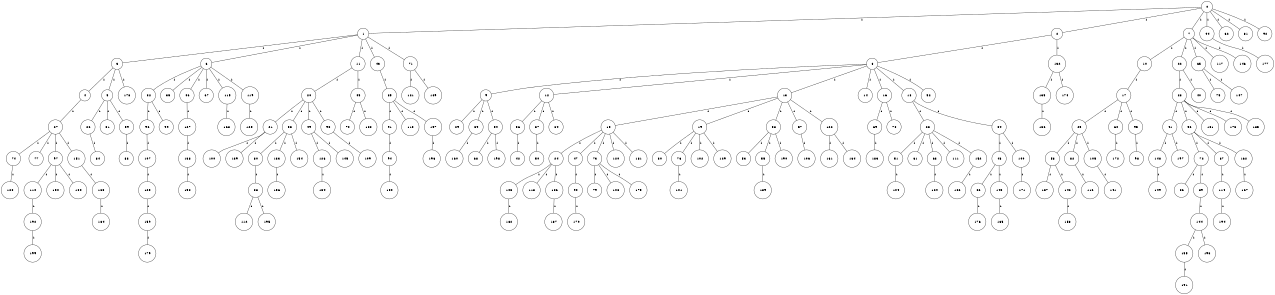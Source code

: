 graph G {
size="8.5,11;"
ratio = "expand;"
fixedsize="true;"
overlap="scale;"
node[shape=circle,width=.12,hight=.12,fontsize=12]
edge[fontsize=12]

0[label=" 0" color=black, pos="0.12573477,2.8822409!"];
1[label=" 1" color=black, pos="0.31239569,1.8416346!"];
2[label=" 2" color=black, pos="1.7777328,2.4018871!"];
3[label=" 3" color=black, pos="0.67210841,0.88198397!"];
4[label=" 4" color=black, pos="1.0567646,1.8168595!"];
5[label=" 5" color=black, pos="1.6154626,2.4567209!"];
6[label=" 6" color=black, pos="1.7239014,0.25023785!"];
7[label=" 7" color=black, pos="1.1533736,1.9619971!"];
8[label=" 8" color=black, pos="2.0688454,1.3928365!"];
9[label=" 9" color=black, pos="2.824143,2.0721966!"];
10[label=" 10" color=black, pos="2.8589895,0.70036368!"];
11[label=" 11" color=black, pos="1.3535575,1.4495007!"];
12[label=" 12" color=black, pos="0.92882364,1.0538503!"];
13[label=" 13" color=black, pos="2.2532515,0.43765922!"];
14[label=" 14" color=black, pos="0.52439606,0.77800997!"];
15[label=" 15" color=black, pos="1.1790687,2.9568781!"];
16[label=" 16" color=black, pos="0.58424504,1.6291553!"];
17[label=" 17" color=black, pos="0.58418565,1.0102638!"];
18[label=" 18" color=black, pos="2.1754356,0.97427313!"];
19[label=" 19" color=black, pos="2.2929751,2.9393151!"];
20[label=" 20" color=black, pos="2.690134,1.766085!"];
21[label=" 21" color=black, pos="0.50373662,0.92053842!"];
22[label=" 22" color=black, pos="1.8916413,1.7059024!"];
23[label=" 23" color=black, pos="0.43855543,0.31862412!"];
24[label=" 24" color=black, pos="0.012495081,0.43118851!"];
25[label=" 25" color=black, pos="2.6491313,1.0398559!"];
26[label=" 26" color=black, pos="0.15207981,1.35356!"];
27[label=" 27" color=black, pos="1.4379029,2.6668537!"];
28[label=" 28" color=black, pos="1.2860405,0.071422425!"];
29[label=" 29" color=black, pos="0.63668289,0.81790975!"];
30[label=" 30" color=black, pos="2.6905092,0.59903412!"];
31[label=" 31" color=black, pos="1.1865926,1.1518651!"];
32[label=" 32" color=black, pos="2.8654377,1.7957684!"];
33[label=" 33" color=black, pos="1.024506,2.3391359!"];
34[label=" 34" color=black, pos="2.8497534,1.6216407!"];
35[label=" 35" color=black, pos="1.9855709,0.41569317!"];
36[label=" 36" color=black, pos="1.7214331,2.0613884!"];
37[label=" 37" color=black, pos="2.4790764,2.8864402!"];
38[label=" 38" color=black, pos="1.4031103,2.2986503!"];
39[label=" 39" color=black, pos="1.4031325,0.78879064!"];
40[label=" 40" color=black, pos="2.0335691,1.7831392!"];
41[label=" 41" color=black, pos="2.4201834,1.2346609!"];
42[label=" 42" color=black, pos="1.8149709,0.55759305!"];
43[label=" 43" color=black, pos="0.14479599,1.0721531!"];
44[label=" 44" color=black, pos="2.4604018,2.2243451!"];
45[label=" 45" color=black, pos="2.0128397,1.1090639!"];
46[label=" 46" color=black, pos="0.59625957,1.0056529!"];
47[label=" 47" color=black, pos="1.8582297,2.2679623!"];
48[label=" 48" color=black, pos="2.3790026,1.949874!"];
49[label=" 49" color=black, pos="0.17337645,0.069122812!"];
50[label=" 50" color=black, pos="0.040836383,0.78888904!"];
51[label=" 51" color=black, pos="2.6000021,0.051861485!"];
52[label=" 52" color=black, pos="1.9945836,2.9998821!"];
53[label=" 53" color=black, pos="0.38699189,0.42337323!"];
54[label=" 54" color=black, pos="2.5166603,2.9826436!"];
55[label=" 55" color=black, pos="0.22346964,0.26668892!"];
56[label=" 56" color=black, pos="2.3017072,0.40165825!"];
57[label=" 57" color=black, pos="0.40109769,1.463431!"];
58[label=" 58" color=black, pos="0.097496926,0.62756644!"];
59[label=" 59" color=black, pos="1.1133622,0.7579029!"];
60[label=" 60" color=black, pos="1.9556345,0.11536904!"];
61[label=" 61" color=black, pos="2.8667311,0.32587788!"];
62[label=" 62" color=black, pos="2.9677684,1.7582815!"];
63[label=" 63" color=black, pos="0.55912725,1.7937103!"];
64[label=" 64" color=black, pos="2.2415333,1.3359182!"];
65[label=" 65" color=black, pos="1.6661496,0.084565009!"];
66[label=" 66" color=black, pos="0.051669214,0.4611455!"];
67[label=" 67" color=black, pos="0.39155938,0.27297713!"];
68[label=" 68" color=black, pos="2.9768334,1.6898203!"];
69[label=" 69" color=black, pos="0.92708844,1.226956!"];
70[label=" 70" color=black, pos="1.3242197,2.0860948!"];
71[label=" 71" color=black, pos="2.0102078,2.7441814!"];
72[label=" 72" color=black, pos="0.0751736,1.894372!"];
73[label=" 73" color=black, pos="2.8794488,1.5049697!"];
74[label=" 74" color=black, pos="1.6910685,0.096149349!"];
75[label=" 75" color=black, pos="0.18516357,2.4298218!"];
76[label=" 76" color=black, pos="2.7574726,0.0055615692!"];
77[label=" 77" color=black, pos="0.13534032,2.5794179!"];
78[label=" 78" color=black, pos="0.21775496,0.34290688!"];
79[label=" 79" color=black, pos="0.54531783,2.4797038!"];
80[label=" 80" color=black, pos="1.1671879,2.3618146!"];
81[label=" 81" color=black, pos="0.35301287,2.9777546!"];
82[label=" 82" color=black, pos="2.8328994,1.1267092!"];
83[label=" 83" color=black, pos="0.44303045,0.18006002!"];
84[label=" 84" color=black, pos="2.6761731,2.8850642!"];
85[label=" 85" color=black, pos="1.4181391,2.2710734!"];
86[label=" 86" color=black, pos="2.1299948,2.8638569!"];
87[label=" 87" color=black, pos="0.70106852,2.2958041!"];
88[label=" 88" color=black, pos="0.71763655,1.914893!"];
89[label=" 89" color=black, pos="1.5244029,2.1147308!"];
90[label=" 90" color=black, pos="0.96655162,0.37536538!"];
91[label=" 91" color=black, pos="1.7979709,1.6100852!"];
92[label=" 92" color=black, pos="2.741047,0.28565734!"];
93[label=" 93" color=black, pos="1.9596314,0.79508019!"];
94[label=" 94" color=black, pos="0.17071095,1.7649389!"];
95[label=" 95" color=black, pos="2.0024977,0.74003585!"];
96[label=" 96" color=black, pos="1.7183617,2.7907837!"];
97[label=" 97" color=black, pos="1.5475765,1.600067!"];
98[label=" 98" color=black, pos="2.1469544,1.9237102!"];
99[label=" 99" color=black, pos="1.5308578,2.4190693!"];
100[label=" 100" color=black, pos="2.0289447,2.4310909!"];
101[label=" 101" color=black, pos="0.26145731,2.0782024!"];
102[label=" 102" color=black, pos="0.8851081,2.3039477!"];
103[label=" 103" color=black, pos="1.9038843,0.60774014!"];
104[label=" 104" color=black, pos="2.6989124,1.8650105!"];
105[label=" 105" color=black, pos="1.3040383,2.7606171!"];
106[label=" 106" color=black, pos="2.4405099,2.395918!"];
107[label=" 107" color=black, pos="1.2181227,0.24327238!"];
108[label=" 108" color=black, pos="2.5197139,2.2356436!"];
109[label=" 109" color=black, pos="0.90053429,1.2133394!"];
110[label=" 110" color=black, pos="1.1569872,2.6732482!"];
111[label=" 111" color=black, pos="0.56127072,0.68311739!"];
112[label=" 112" color=black, pos="2.6795122,2.5066721!"];
113[label=" 113" color=black, pos="1.0132054,0.43454325!"];
114[label=" 114" color=black, pos="0.95161659,0.42508292!"];
115[label=" 115" color=black, pos="0.64544851,2.4168067!"];
116[label=" 116" color=black, pos="0.34271853,0.94633355!"];
117[label=" 117" color=black, pos="2.9662962,0.028895207!"];
118[label=" 118" color=black, pos="2.6769601,1.1841549!"];
119[label=" 119" color=black, pos="1.9831318,0.498414!"];
120[label=" 120" color=black, pos="0.41540022,0.6461946!"];
121[label=" 121" color=black, pos="0.2723754,1.8823209!"];
122[label=" 122" color=black, pos="1.9111991,1.3937313!"];
123[label=" 123" color=black, pos="2.9757591,2.72181!"];
124[label=" 124" color=black, pos="2.4629883,2.5617305!"];
125[label=" 125" color=black, pos="0.82781652,1.552568!"];
126[label=" 126" color=black, pos="2.2927691,0.74300748!"];
127[label=" 127" color=black, pos="2.6039952,1.938545!"];
128[label=" 128" color=black, pos="2.2465076,1.4480011!"];
129[label=" 129" color=black, pos="2.6654775,1.742875!"];
130[label=" 130" color=black, pos="2.6377258,0.13332418!"];
131[label=" 131" color=black, pos="0.94714432,2.9319626!"];
132[label=" 132" color=black, pos="1.5232777,1.8394171!"];
133[label=" 133" color=black, pos="0.084318763,2.8558709!"];
134[label=" 134" color=black, pos="2.128708,2.6529889!"];
135[label=" 135" color=black, pos="1.8402998,2.7520986!"];
136[label=" 136" color=black, pos="0.1762735,2.6056905!"];
137[label=" 137" color=black, pos="1.5304216,2.4184275!"];
138[label=" 138" color=black, pos="2.4851718,2.7816324!"];
139[label=" 139" color=black, pos="0.4068859,1.8424487!"];
140[label=" 140" color=black, pos="1.2072881,1.2812579!"];
141[label=" 141" color=black, pos="0.073850966,0.66869473!"];
142[label=" 142" color=black, pos="1.7360071,2.9352621!"];
143[label=" 143" color=black, pos="1.9132175,2.6631144!"];
144[label=" 144" color=black, pos="0.88746039,0.93124194!"];
145[label=" 145" color=black, pos="1.6173704,2.5860295!"];
146[label=" 146" color=black, pos="2.9014212,1.5348584!"];
147[label=" 147" color=black, pos="0.081256826,0.23847074!"];
148[label=" 148" color=black, pos="1.059173,2.5801517!"];
149[label=" 149" color=black, pos="0.65685732,0.33558293!"];
150[label=" 150" color=black, pos="0.57053003,2.9691713!"];
151[label=" 151" color=black, pos="2.9582058,1.5732385!"];
152[label=" 152" color=black, pos="1.9010906,1.2635482!"];
153[label=" 153" color=black, pos="1.8541499,0.62100328!"];
154[label=" 154" color=black, pos="2.2172395,0.063878228!"];
155[label=" 155" color=black, pos="0.53316881,2.5870412!"];
156[label=" 156" color=black, pos="0.82207756,2.7253658!"];
157[label=" 157" color=black, pos="2.4160394,2.8717993!"];
158[label=" 158" color=black, pos="2.3317938,2.4703169!"];
159[label=" 159" color=black, pos="2.4732563,2.1356658!"];
160[label=" 160" color=black, pos="1.5480358,0.89280801!"];
161[label=" 161" color=black, pos="1.2487917,2.1577568!"];
162[label=" 162" color=black, pos="0.66967296,1.7645275!"];
163[label=" 163" color=black, pos="1.523984,1.7951836!"];
164[label=" 164" color=black, pos="0.51876166,2.8249964!"];
165[label=" 165" color=black, pos="0.58149809,2.9213705!"];
166[label=" 166" color=black, pos="0.53776629,1.2032915!"];
167[label=" 167" color=black, pos="1.4352428,2.3853696!"];
168[label=" 168" color=black, pos="2.7381712,2.3854642!"];
169[label=" 169" color=black, pos="1.7919889,2.452994!"];
170[label=" 170" color=black, pos="0.76485594,1.6645036!"];
171[label=" 171" color=black, pos="1.5690902,1.6349014!"];
172[label=" 172" color=black, pos="0.98023659,0.022652952!"];
173[label=" 173" color=black, pos="1.1566935,1.4750266!"];
174[label=" 174" color=black, pos="0.33571083,2.7054824!"];
175[label=" 175" color=black, pos="1.0172753,1.7542321!"];
176[label=" 176" color=black, pos="1.3690296,1.7424094!"];
177[label=" 177" color=black, pos="2.6829173,0.62268035!"];
178[label=" 178" color=black, pos="1.4129249,1.7366131!"];
179[label=" 179" color=black, pos="1.7468712,0.069867084!"];
180[label=" 180" color=black, pos="2.8314123,2.2888425!"];
181[label=" 181" color=black, pos="1.0365435,1.6825656!"];
182[label=" 182" color=black, pos="2.442187,1.1432079!"];
183[label=" 183" color=black, pos="2.4789,0.21490878!"];
184[label=" 184" color=black, pos="2.0371364,1.0089481!"];
185[label=" 185" color=black, pos="0.15272157,2.1678269!"];
186[label=" 186" color=black, pos="0.91881238,2.5476617!"];
187[label=" 187" color=black, pos="2.2759545,1.3927913!"];
188[label=" 188" color=black, pos="1.7100488,0.095472718!"];
189[label=" 189" color=black, pos="0.44550283,0.11884659!"];
190[label=" 190" color=black, pos="1.1660863,0.34715217!"];
191[label=" 191" color=black, pos="0.15949451,0.49291585!"];
192[label=" 192" color=black, pos="0.51937911,0.91668452!"];
193[label=" 193" color=black, pos="2.1334923,1.2377472!"];
194[label=" 194" color=black, pos="2.9889514,0.71798827!"];
195[label=" 195" color=black, pos="2.4029377,2.3722728!"];
196[label=" 196" color=black, pos="0.79241343,2.8595788!"];
197[label=" 197" color=black, pos="2.2457838,1.1256061!"];
198[label=" 198" color=black, pos="1.2404799,0.056856426!"];
199[label=" 199" color=black, pos="0.034819268,0.59660524!"];
0--1[label="1"]
0--2[label="1"]
0--7[label="1"]
0--44[label="1"]
0--62[label="1"]
0--81[label="1"]
0--92[label="1"]
1--3[label="1"]
1--6[label="1"]
1--11[label="1"]
1--43[label="1"]
1--71[label="1"]
2--8[label="1"]
2--132[label="1"]
3--4[label="1"]
3--5[label="1"]
3--178[label="1"]
4--27[label="1"]
5--26[label="1"]
5--31[label="1"]
5--59[label="1"]
6--32[label="1"]
6--35[label="1"]
6--46[label="1"]
6--67[label="1"]
6--115[label="1"]
6--119[label="1"]
7--10[label="1"]
7--22[label="1"]
7--65[label="1"]
7--117[label="1"]
7--146[label="1"]
8--9[label="1"]
8--12[label="1"]
8--13[label="1"]
8--14[label="1"]
8--16[label="1"]
8--18[label="1"]
8--52[label="1"]
9--29[label="1"]
9--39[label="1"]
9--54[label="1"]
10--17[label="1"]
11--20[label="1"]
11--45[label="1"]
12--36[label="1"]
12--37[label="1"]
12--64[label="1"]
13--15[label="1"]
13--19[label="1"]
13--38[label="1"]
13--57[label="1"]
13--122[label="1"]
15--24[label="1"]
15--47[label="1"]
15--73[label="1"]
15--120[label="1"]
15--181[label="1"]
16--69[label="1"]
16--78[label="1"]
17--25[label="1"]
17--60[label="1"]
17--95[label="1"]
18--23[label="1"]
18--34[label="1"]
19--30[label="1"]
19--76[label="1"]
19--102[label="1"]
19--129[label="1"]
20--21[label="1"]
20--33[label="1"]
20--49[label="1"]
20--93[label="1"]
21--100[label="1"]
21--139[label="1"]
22--28[label="1"]
22--40[label="1"]
23--51[label="1"]
23--61[label="1"]
23--63[label="1"]
23--111[label="1"]
23--152[label="1"]
24--103[label="1"]
24--118[label="1"]
24--186[label="1"]
25--58[label="1"]
25--82[label="1"]
25--105[label="1"]
26--84[label="1"]
27--74[label="1"]
27--77[label="1"]
27--97[label="1"]
27--151[label="1"]
28--41[label="1"]
28--56[label="1"]
28--131[label="1"]
28--173[label="1"]
28--185[label="1"]
32--96[label="1"]
32--99[label="1"]
33--80[label="1"]
33--133[label="1"]
33--154[label="1"]
34--48[label="1"]
34--140[label="1"]
36--42[label="1"]
37--50[label="1"]
38--53[label="1"]
38--55[label="1"]
38--190[label="1"]
39--160[label="1"]
41--148[label="1"]
41--197[label="1"]
43--85[label="1"]
44--177[label="1"]
45--70[label="1"]
45--188[label="1"]
46--127[label="1"]
47--90[label="1"]
48--66[label="1"]
48--143[label="1"]
49--126[label="1"]
49--145[label="1"]
51--104[label="1"]
54--68[label="1"]
54--198[label="1"]
55--189[label="1"]
56--72[label="1"]
56--87[label="1"]
56--162[label="1"]
57--106[label="1"]
58--137[label="1"]
58--142[label="1"]
59--83[label="1"]
60--172[label="1"]
63--124[label="1"]
65--75[label="1"]
65--147[label="1"]
66--176[label="1"]
69--183[label="1"]
71--121[label="1"]
71--169[label="1"]
72--86[label="1"]
72--89[label="1"]
73--79[label="1"]
73--108[label="1"]
73--175[label="1"]
74--128[label="1"]
76--101[label="1"]
80--88[label="1"]
82--116[label="1"]
85--91[label="1"]
85--113[label="1"]
85--157[label="1"]
87--114[label="1"]
88--112[label="1"]
88--195[label="1"]
89--144[label="1"]
90--170[label="1"]
91--94[label="1"]
93--109[label="1"]
94--130[label="1"]
95--98[label="1"]
96--107[label="1"]
97--110[label="1"]
97--150[label="1"]
97--180[label="1"]
103--182[label="1"]
105--141[label="1"]
107--123[label="1"]
110--192[label="1"]
114--194[label="1"]
115--168[label="1"]
119--125[label="1"]
122--161[label="1"]
122--164[label="1"]
123--159[label="1"]
126--134[label="1"]
127--138[label="1"]
132--135[label="1"]
132--174[label="1"]
133--156[label="1"]
135--136[label="1"]
138--158[label="1"]
140--171[label="1"]
142--153[label="1"]
143--165[label="1"]
144--155[label="1"]
144--193[label="1"]
148--149[label="1"]
151--163[label="1"]
152--166[label="1"]
155--191[label="1"]
157--196[label="1"]
159--179[label="1"]
162--167[label="1"]
163--184[label="1"]
186--187[label="1"]
192--199[label="1"]

}
